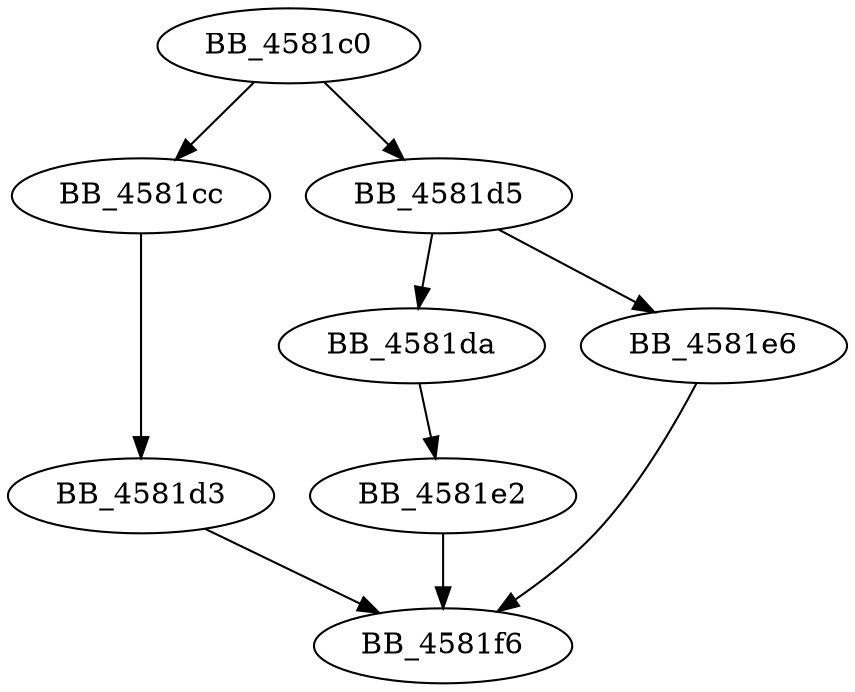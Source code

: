 DiGraph sub_4581C0{
BB_4581c0->BB_4581cc
BB_4581c0->BB_4581d5
BB_4581cc->BB_4581d3
BB_4581d3->BB_4581f6
BB_4581d5->BB_4581da
BB_4581d5->BB_4581e6
BB_4581da->BB_4581e2
BB_4581e2->BB_4581f6
BB_4581e6->BB_4581f6
}

